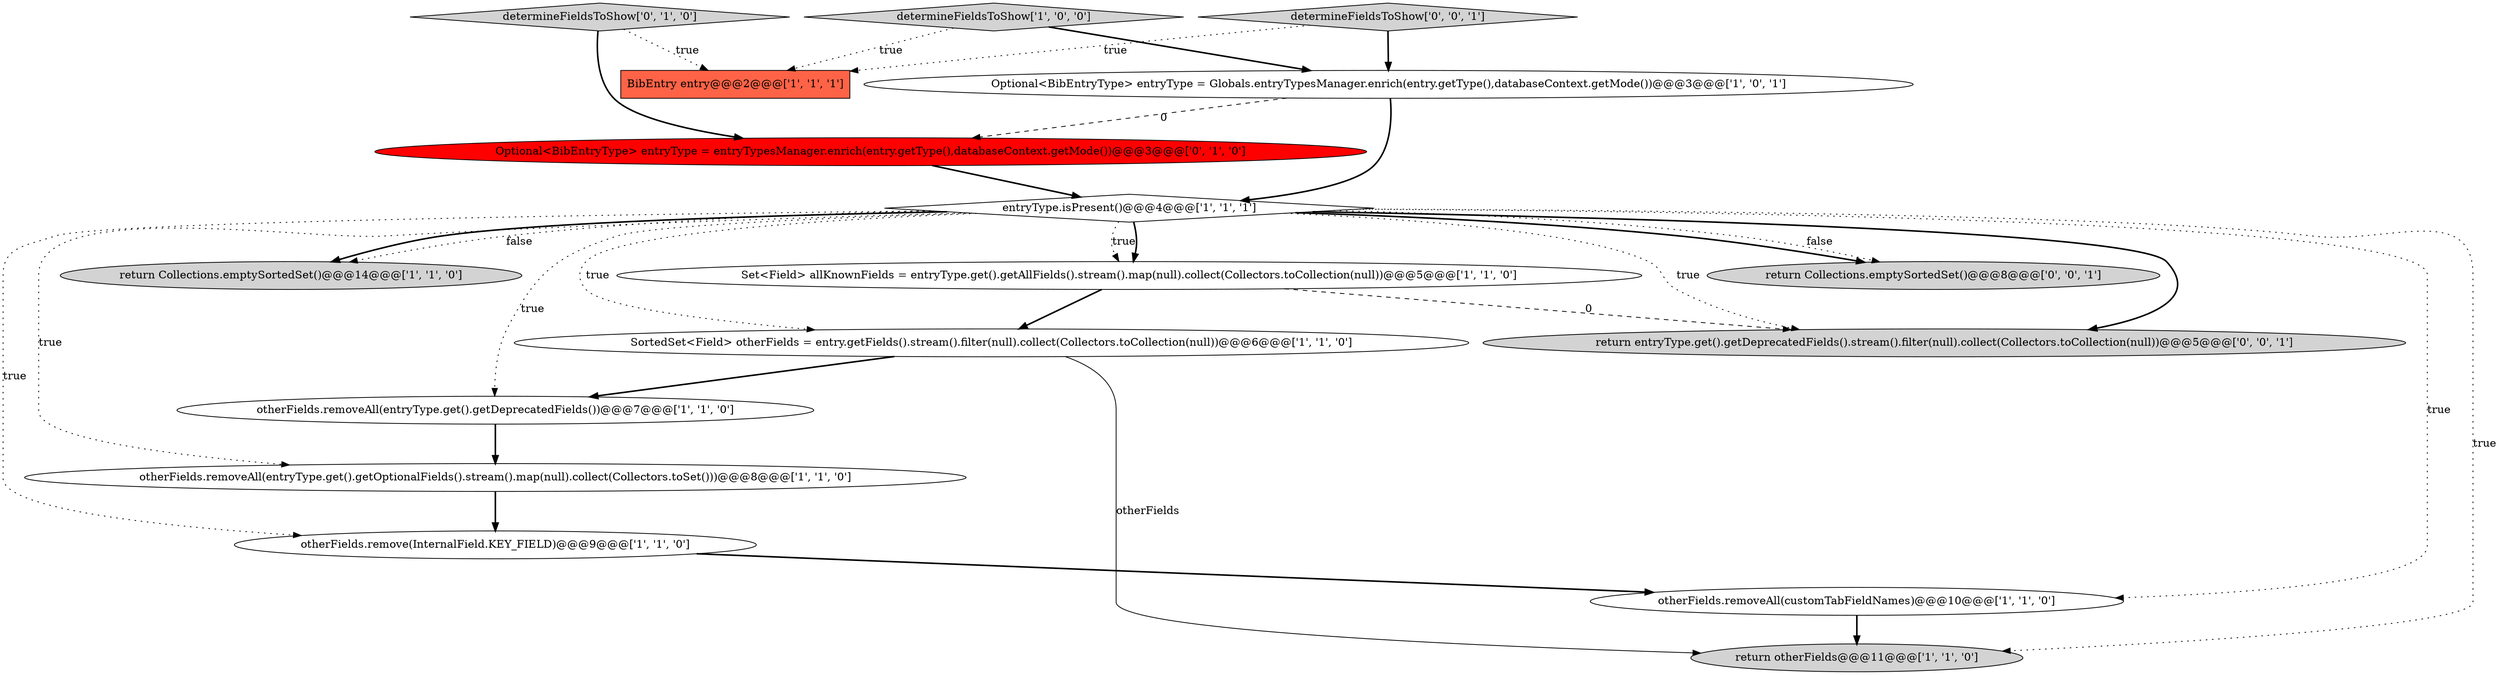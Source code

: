 digraph {
7 [style = filled, label = "otherFields.removeAll(customTabFieldNames)@@@10@@@['1', '1', '0']", fillcolor = white, shape = ellipse image = "AAA0AAABBB1BBB"];
13 [style = filled, label = "Optional<BibEntryType> entryType = entryTypesManager.enrich(entry.getType(),databaseContext.getMode())@@@3@@@['0', '1', '0']", fillcolor = red, shape = ellipse image = "AAA1AAABBB2BBB"];
1 [style = filled, label = "SortedSet<Field> otherFields = entry.getFields().stream().filter(null).collect(Collectors.toCollection(null))@@@6@@@['1', '1', '0']", fillcolor = white, shape = ellipse image = "AAA0AAABBB1BBB"];
10 [style = filled, label = "return Collections.emptySortedSet()@@@14@@@['1', '1', '0']", fillcolor = lightgray, shape = ellipse image = "AAA0AAABBB1BBB"];
11 [style = filled, label = "determineFieldsToShow['1', '0', '0']", fillcolor = lightgray, shape = diamond image = "AAA0AAABBB1BBB"];
16 [style = filled, label = "determineFieldsToShow['0', '0', '1']", fillcolor = lightgray, shape = diamond image = "AAA0AAABBB3BBB"];
2 [style = filled, label = "otherFields.removeAll(entryType.get().getOptionalFields().stream().map(null).collect(Collectors.toSet()))@@@8@@@['1', '1', '0']", fillcolor = white, shape = ellipse image = "AAA0AAABBB1BBB"];
8 [style = filled, label = "otherFields.removeAll(entryType.get().getDeprecatedFields())@@@7@@@['1', '1', '0']", fillcolor = white, shape = ellipse image = "AAA0AAABBB1BBB"];
12 [style = filled, label = "determineFieldsToShow['0', '1', '0']", fillcolor = lightgray, shape = diamond image = "AAA0AAABBB2BBB"];
15 [style = filled, label = "return entryType.get().getDeprecatedFields().stream().filter(null).collect(Collectors.toCollection(null))@@@5@@@['0', '0', '1']", fillcolor = lightgray, shape = ellipse image = "AAA0AAABBB3BBB"];
14 [style = filled, label = "return Collections.emptySortedSet()@@@8@@@['0', '0', '1']", fillcolor = lightgray, shape = ellipse image = "AAA0AAABBB3BBB"];
5 [style = filled, label = "return otherFields@@@11@@@['1', '1', '0']", fillcolor = lightgray, shape = ellipse image = "AAA0AAABBB1BBB"];
6 [style = filled, label = "otherFields.remove(InternalField.KEY_FIELD)@@@9@@@['1', '1', '0']", fillcolor = white, shape = ellipse image = "AAA0AAABBB1BBB"];
9 [style = filled, label = "Optional<BibEntryType> entryType = Globals.entryTypesManager.enrich(entry.getType(),databaseContext.getMode())@@@3@@@['1', '0', '1']", fillcolor = white, shape = ellipse image = "AAA0AAABBB1BBB"];
4 [style = filled, label = "Set<Field> allKnownFields = entryType.get().getAllFields().stream().map(null).collect(Collectors.toCollection(null))@@@5@@@['1', '1', '0']", fillcolor = white, shape = ellipse image = "AAA0AAABBB1BBB"];
3 [style = filled, label = "BibEntry entry@@@2@@@['1', '1', '1']", fillcolor = tomato, shape = box image = "AAA0AAABBB1BBB"];
0 [style = filled, label = "entryType.isPresent()@@@4@@@['1', '1', '1']", fillcolor = white, shape = diamond image = "AAA0AAABBB1BBB"];
12->3 [style = dotted, label="true"];
1->8 [style = bold, label=""];
0->5 [style = dotted, label="true"];
9->0 [style = bold, label=""];
2->6 [style = bold, label=""];
0->15 [style = dotted, label="true"];
0->4 [style = dotted, label="true"];
11->9 [style = bold, label=""];
0->6 [style = dotted, label="true"];
16->3 [style = dotted, label="true"];
0->15 [style = bold, label=""];
0->8 [style = dotted, label="true"];
12->13 [style = bold, label=""];
0->10 [style = bold, label=""];
7->5 [style = bold, label=""];
0->14 [style = bold, label=""];
8->2 [style = bold, label=""];
0->4 [style = bold, label=""];
4->15 [style = dashed, label="0"];
9->13 [style = dashed, label="0"];
0->14 [style = dotted, label="false"];
13->0 [style = bold, label=""];
4->1 [style = bold, label=""];
0->2 [style = dotted, label="true"];
6->7 [style = bold, label=""];
1->5 [style = solid, label="otherFields"];
11->3 [style = dotted, label="true"];
16->9 [style = bold, label=""];
0->7 [style = dotted, label="true"];
0->1 [style = dotted, label="true"];
0->10 [style = dotted, label="false"];
}
